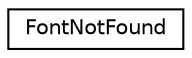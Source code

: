 digraph "Graphical Class Hierarchy"
{
  edge [fontname="Helvetica",fontsize="10",labelfontname="Helvetica",labelfontsize="10"];
  node [fontname="Helvetica",fontsize="10",shape=record];
  rankdir="LR";
  Node0 [label="FontNotFound",height=0.2,width=0.4,color="black", fillcolor="white", style="filled",URL="$class_font_not_found.html"];
}
